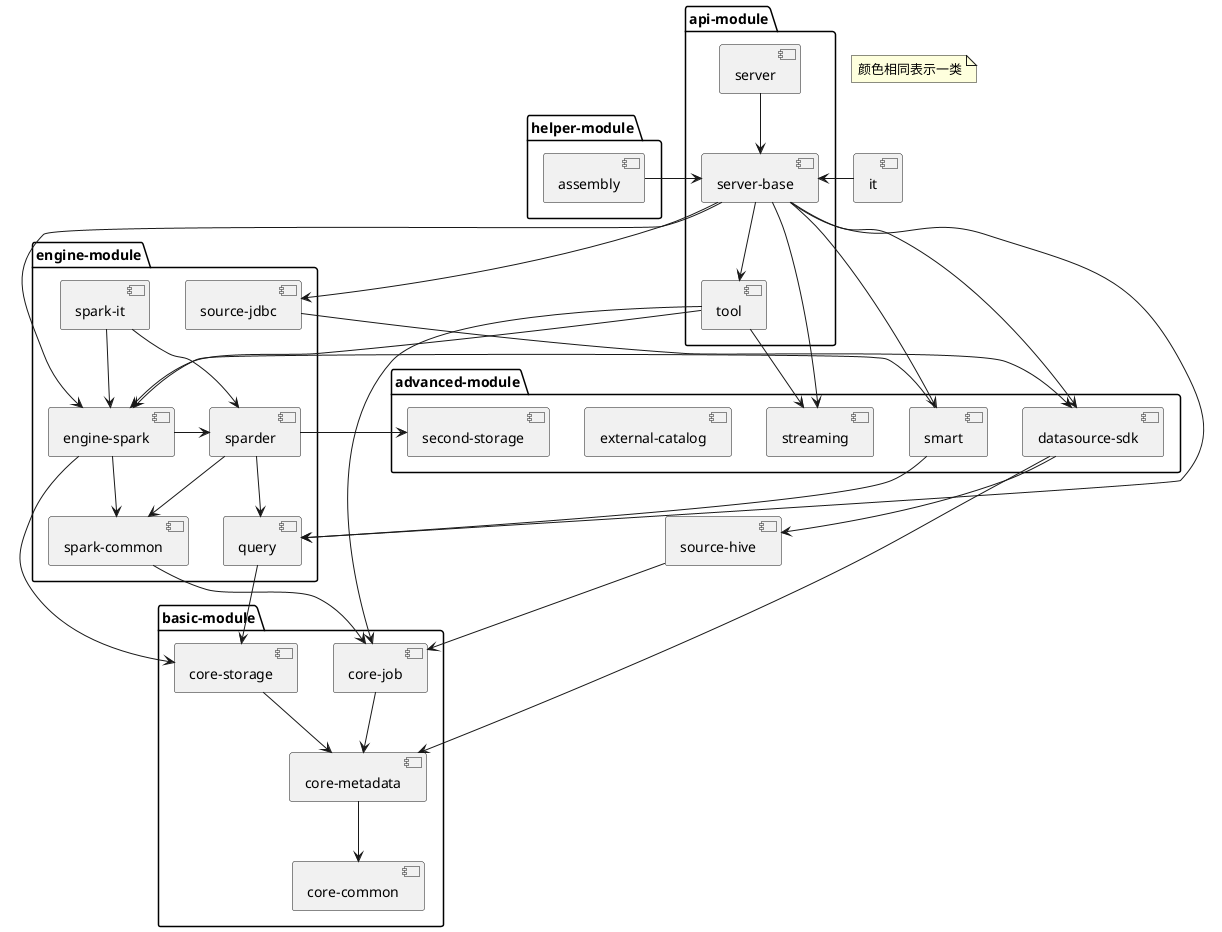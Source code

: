 @startuml
note "颜色相同表示一类" as n1

package api-module {
    component [server]
    component [server-base]
    component [tool]
}

package basic-module {
    component [core-common]
    component [core-job]
    component [core-metadata]
    component [core-storage]
}

package engine-module {
    component [engine-spark]
    component [source-jdbc]
    component [sparder]
    component [spark-common]
    component [spark-it]
    component [query]
}

component [source-hive]

package helper-module {
    component [assembly]
}

package advanced-module {
    component [smart]
    component [second-storage]
    component [streaming]
    component [external-catalog]
    component [datasource-sdk]
}

'=========================== Core的依赖关系 =============================
[core-metadata] -down-> [core-common]
[core-job] -down-> [core-metadata]
[core-storage] -down-> [core-metadata]

[assembly] -right-> [server-base]


'=========================== REST的依赖关系 ===========================
[server] -down-> [server-base]

[server-base] -down-> [engine-spark]
[server-base] -down-> [query]
[server-base] -down-> [source-jdbc]
[server-base] -down-> [tool]
[server-base] -down-> [streaming]
[server-base] -down-> [datasource-sdk]
[server-base] -down-> [smart]


[tool] -down-> [core-job]
[tool] -down-> [engine-spark]
[tool] -down-> [streaming]


'=========================== 数据源的依赖关系 ===========================
[source-hive] -down-> [core-job]

[datasource-sdk] -down-> [core-metadata]
[datasource-sdk] -down-> [source-hive]

[source-jdbc] -down-> [datasource-sdk]


'=========================== 构建的依赖关系 ===========================
'[engine-spark] -down-> [core-job]
[engine-spark] -down-> [core-storage]
[engine-spark] -left-> [sparder]
[engine-spark] -down-> [spark-common]

[spark-common] -down-> [core-job]


'=========================== 查询的依赖关系 ===========================
[query] -down-> [core-storage]

[sparder] -down-> [query]
[sparder] -down-> [spark-common]
[sparder] -down-> [second-storage]


'=========================== 测试代码的依赖关系 ===========================
[it] -left-> [server-base]

[spark-it] -down-> [sparder]
[spark-it] -down-> [engine-spark]


'=========================== 商业版的依赖关系 ===========================
[smart] -down-> [engine-spark]
[smart] -down-> [query]


@enduml
